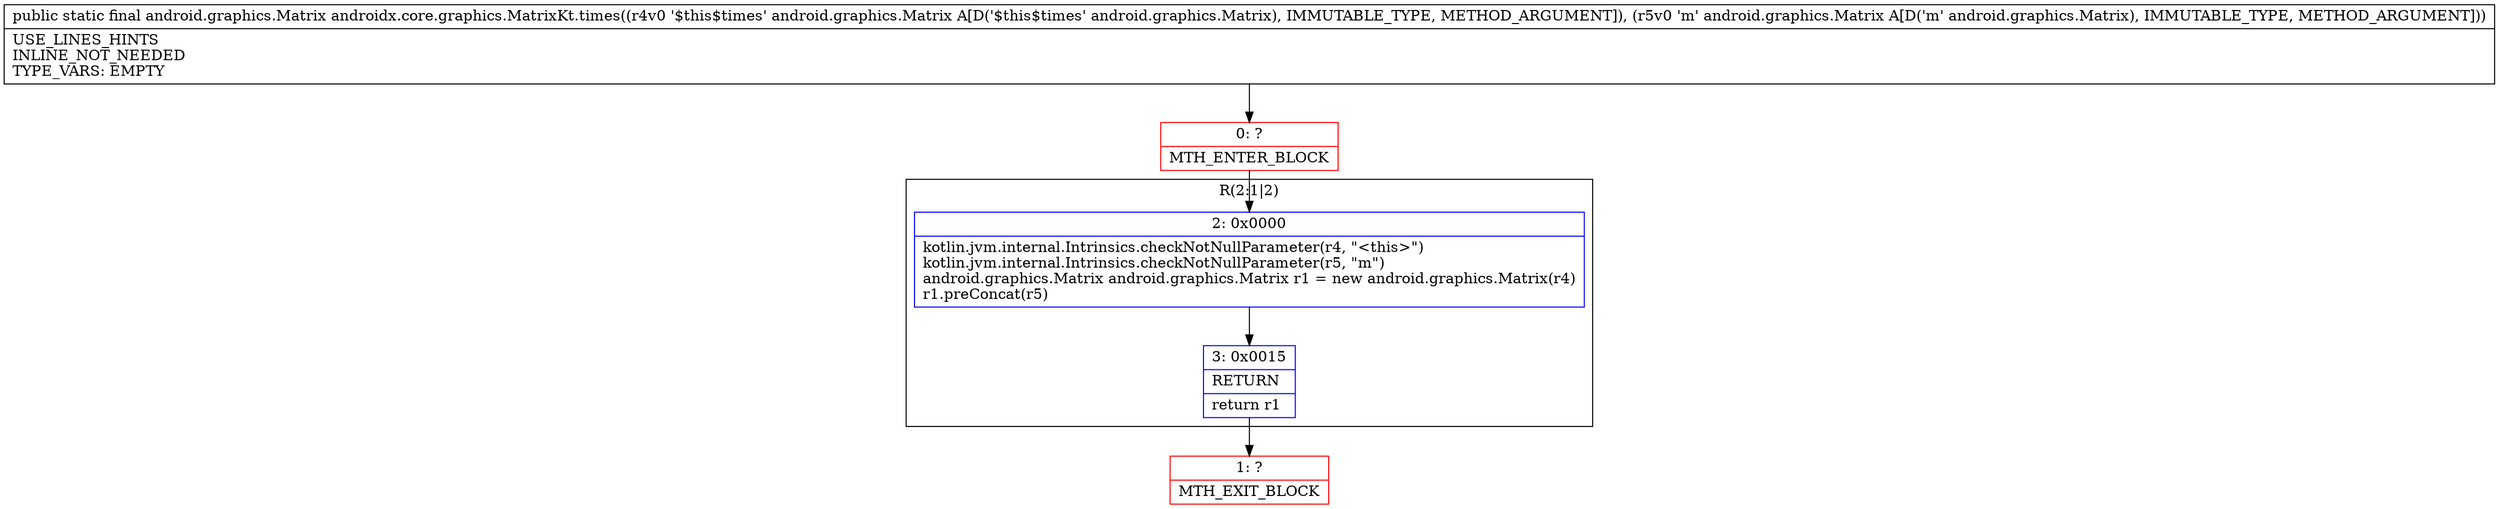 digraph "CFG forandroidx.core.graphics.MatrixKt.times(Landroid\/graphics\/Matrix;Landroid\/graphics\/Matrix;)Landroid\/graphics\/Matrix;" {
subgraph cluster_Region_592040311 {
label = "R(2:1|2)";
node [shape=record,color=blue];
Node_2 [shape=record,label="{2\:\ 0x0000|kotlin.jvm.internal.Intrinsics.checkNotNullParameter(r4, \"\<this\>\")\lkotlin.jvm.internal.Intrinsics.checkNotNullParameter(r5, \"m\")\landroid.graphics.Matrix android.graphics.Matrix r1 = new android.graphics.Matrix(r4)\lr1.preConcat(r5)\l}"];
Node_3 [shape=record,label="{3\:\ 0x0015|RETURN\l|return r1\l}"];
}
Node_0 [shape=record,color=red,label="{0\:\ ?|MTH_ENTER_BLOCK\l}"];
Node_1 [shape=record,color=red,label="{1\:\ ?|MTH_EXIT_BLOCK\l}"];
MethodNode[shape=record,label="{public static final android.graphics.Matrix androidx.core.graphics.MatrixKt.times((r4v0 '$this$times' android.graphics.Matrix A[D('$this$times' android.graphics.Matrix), IMMUTABLE_TYPE, METHOD_ARGUMENT]), (r5v0 'm' android.graphics.Matrix A[D('m' android.graphics.Matrix), IMMUTABLE_TYPE, METHOD_ARGUMENT]))  | USE_LINES_HINTS\lINLINE_NOT_NEEDED\lTYPE_VARS: EMPTY\l}"];
MethodNode -> Node_0;Node_2 -> Node_3;
Node_3 -> Node_1;
Node_0 -> Node_2;
}

